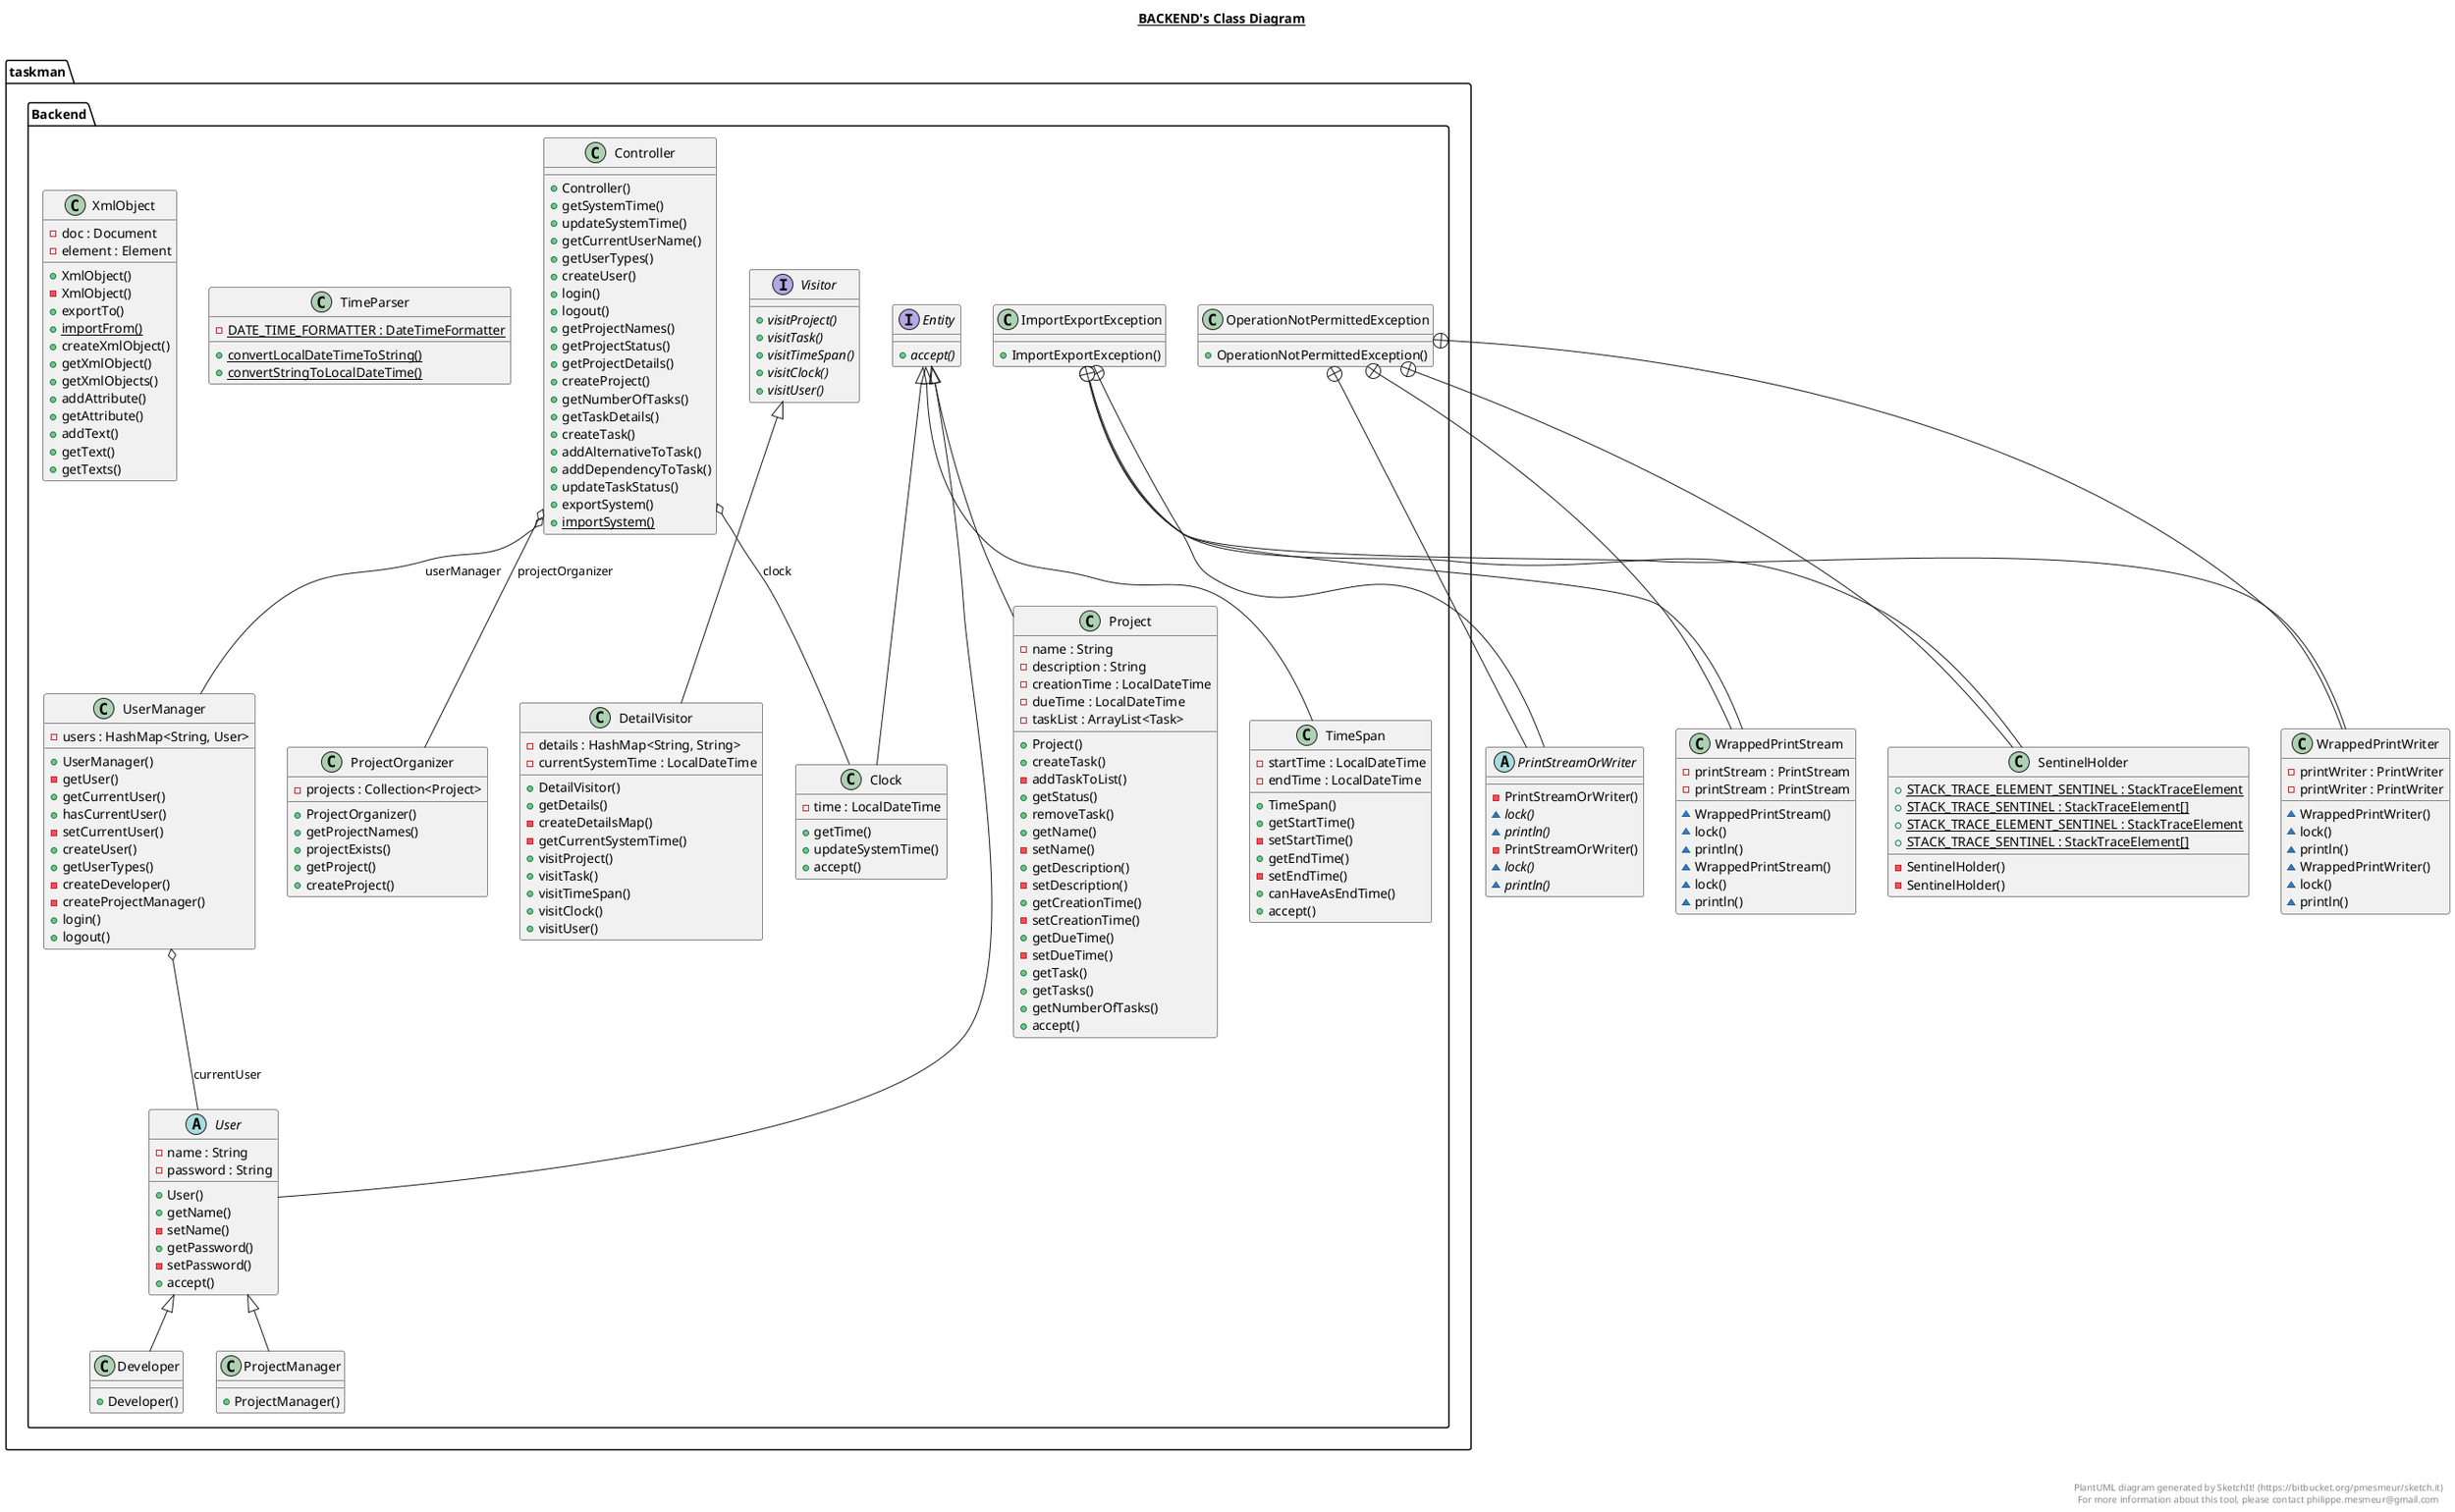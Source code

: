 @startuml

title __BACKEND's Class Diagram__\n

  package taskman {
    package taskman.Backend {
      class Clock {
          - time : LocalDateTime
          + getTime()
          + updateSystemTime()
          + accept()
      }
    }
  }
  

  package taskman {
    package taskman.Backend {
      class Controller {
          + Controller()
          + getSystemTime()
          + updateSystemTime()
          + getCurrentUserName()
          + getUserTypes()
          + createUser()
          + login()
          + logout()
          + getProjectNames()
          + getProjectStatus()
          + getProjectDetails()
          + createProject()
          + getNumberOfTasks()
          + getTaskDetails()
          + createTask()
          + addAlternativeToTask()
          + addDependencyToTask()
          + updateTaskStatus()
          + exportSystem()
          {static} + importSystem()
      }
    }
  }
  

  package taskman {
    package taskman.Backend {
      class DetailVisitor {
          - details : HashMap<String, String>
          - currentSystemTime : LocalDateTime
          + DetailVisitor()
          + getDetails()
          - createDetailsMap()
          - getCurrentSystemTime()
          + visitProject()
          + visitTask()
          + visitTimeSpan()
          + visitClock()
          + visitUser()
      }
    }
  }
  

  package taskman {
    package taskman.Backend {
      class Developer {
          + Developer()
      }
    }
  }
  

  package taskman {
    package taskman.Backend {
      interface Entity {
          {abstract} + accept()
      }
    }
  }
  

  package taskman {
    package taskman.Backend {
      class ImportExportException {
          + ImportExportException()
      }
    }
  }
  

  class WrappedPrintWriter {
      - printWriter : PrintWriter
      ~ WrappedPrintWriter()
      ~ lock()
      ~ println()
  }
  

  class WrappedPrintStream {
      - printStream : PrintStream
      ~ WrappedPrintStream()
      ~ lock()
      ~ println()
  }
  

  abstract class PrintStreamOrWriter {
      - PrintStreamOrWriter()
      {abstract} ~ lock()
      {abstract} ~ println()
  }
  

  class SentinelHolder {
      {static} + STACK_TRACE_ELEMENT_SENTINEL : StackTraceElement
      {static} + STACK_TRACE_SENTINEL : StackTraceElement[]
      - SentinelHolder()
  }
  

  package taskman {
    package taskman.Backend {
      class OperationNotPermittedException {
          + OperationNotPermittedException()
      }
    }
  }
  

  class WrappedPrintWriter {
      - printWriter : PrintWriter
      ~ WrappedPrintWriter()
      ~ lock()
      ~ println()
  }
  

  class WrappedPrintStream {
      - printStream : PrintStream
      ~ WrappedPrintStream()
      ~ lock()
      ~ println()
  }
  

  abstract class PrintStreamOrWriter {
      - PrintStreamOrWriter()
      {abstract} ~ lock()
      {abstract} ~ println()
  }
  

  class SentinelHolder {
      {static} + STACK_TRACE_ELEMENT_SENTINEL : StackTraceElement
      {static} + STACK_TRACE_SENTINEL : StackTraceElement[]
      - SentinelHolder()
  }
  

  package taskman {
    package taskman.Backend {
      class Project {
          - name : String
          - description : String
          - creationTime : LocalDateTime
          - dueTime : LocalDateTime
          - taskList : ArrayList<Task>
          + Project()
          + createTask()
          - addTaskToList()
          + getStatus()
          + removeTask()
          + getName()
          - setName()
          + getDescription()
          - setDescription()
          + getCreationTime()
          - setCreationTime()
          + getDueTime()
          - setDueTime()
          + getTask()
          + getTasks()
          + getNumberOfTasks()
          + accept()
      }
    }
  }
  

  package taskman {
    package taskman.Backend {
      class ProjectManager {
          + ProjectManager()
      }
    }
  }
  

  package taskman {
    package taskman.Backend {
      class ProjectOrganizer {
          - projects : Collection<Project>
          + ProjectOrganizer()
          + getProjectNames()
          + projectExists()
          + getProject()
          + createProject()
      }
    }
  }
  

  package taskman {
    package taskman.Backend {
      class TimeParser {
          {static} - DATE_TIME_FORMATTER : DateTimeFormatter
          {static} + convertLocalDateTimeToString()
          {static} + convertStringToLocalDateTime()
      }
    }
  }
  

  package taskman {
    package taskman.Backend {
      class TimeSpan {
          - startTime : LocalDateTime
          - endTime : LocalDateTime
          + TimeSpan()
          + getStartTime()
          - setStartTime()
          + getEndTime()
          - setEndTime()
          + canHaveAsEndTime()
          + accept()
      }
    }
  }
  

  package taskman {
    package taskman.Backend {
      abstract class User {
          - name : String
          - password : String
          + User()
          + getName()
          - setName()
          + getPassword()
          - setPassword()
          + accept()
      }
    }
  }
  

  package taskman {
    package taskman.Backend {
      class UserManager {
          - users : HashMap<String, User>
          + UserManager()
          - getUser()
          + getCurrentUser()
          + hasCurrentUser()
          - setCurrentUser()
          + createUser()
          + getUserTypes()
          - createDeveloper()
          - createProjectManager()
          + login()
          + logout()
      }
    }
  }
  

  package taskman {
    package taskman.Backend {
      interface Visitor {
          {abstract} + visitProject()
          {abstract} + visitTask()
          {abstract} + visitTimeSpan()
          {abstract} + visitClock()
          {abstract} + visitUser()
      }
    }
  }
  

  package taskman {
    package taskman.Backend {
      class XmlObject {
          - doc : Document
          - element : Element
          + XmlObject()
          - XmlObject()
          + exportTo()
          {static} + importFrom()
          + createXmlObject()
          + getXmlObject()
          + getXmlObjects()
          + addAttribute()
          + getAttribute()
          + addText()
          + getText()
          + getTexts()
      }
    }
  }
  

  Clock -up-|> Entity
  Controller o-- Clock : clock
  Controller o-- UserManager : userManager
  Controller o-- ProjectOrganizer : projectOrganizer
  DetailVisitor -up-|> Visitor
  Developer -up-|> User
  ImportExportException +-down- WrappedPrintWriter
  ImportExportException +-down- WrappedPrintStream
  ImportExportException +-down- PrintStreamOrWriter
  ImportExportException +-down- SentinelHolder
  OperationNotPermittedException +-down- WrappedPrintWriter
  OperationNotPermittedException +-down- WrappedPrintStream
  OperationNotPermittedException +-down- PrintStreamOrWriter
  OperationNotPermittedException +-down- SentinelHolder
  Project -up-|> Entity
  ProjectManager -up-|> User
  TimeSpan -up-|> Entity
  User -up-|> Entity
  UserManager o-- User : currentUser


right footer


PlantUML diagram generated by SketchIt! (https://bitbucket.org/pmesmeur/sketch.it)
For more information about this tool, please contact philippe.mesmeur@gmail.com
endfooter

@enduml
